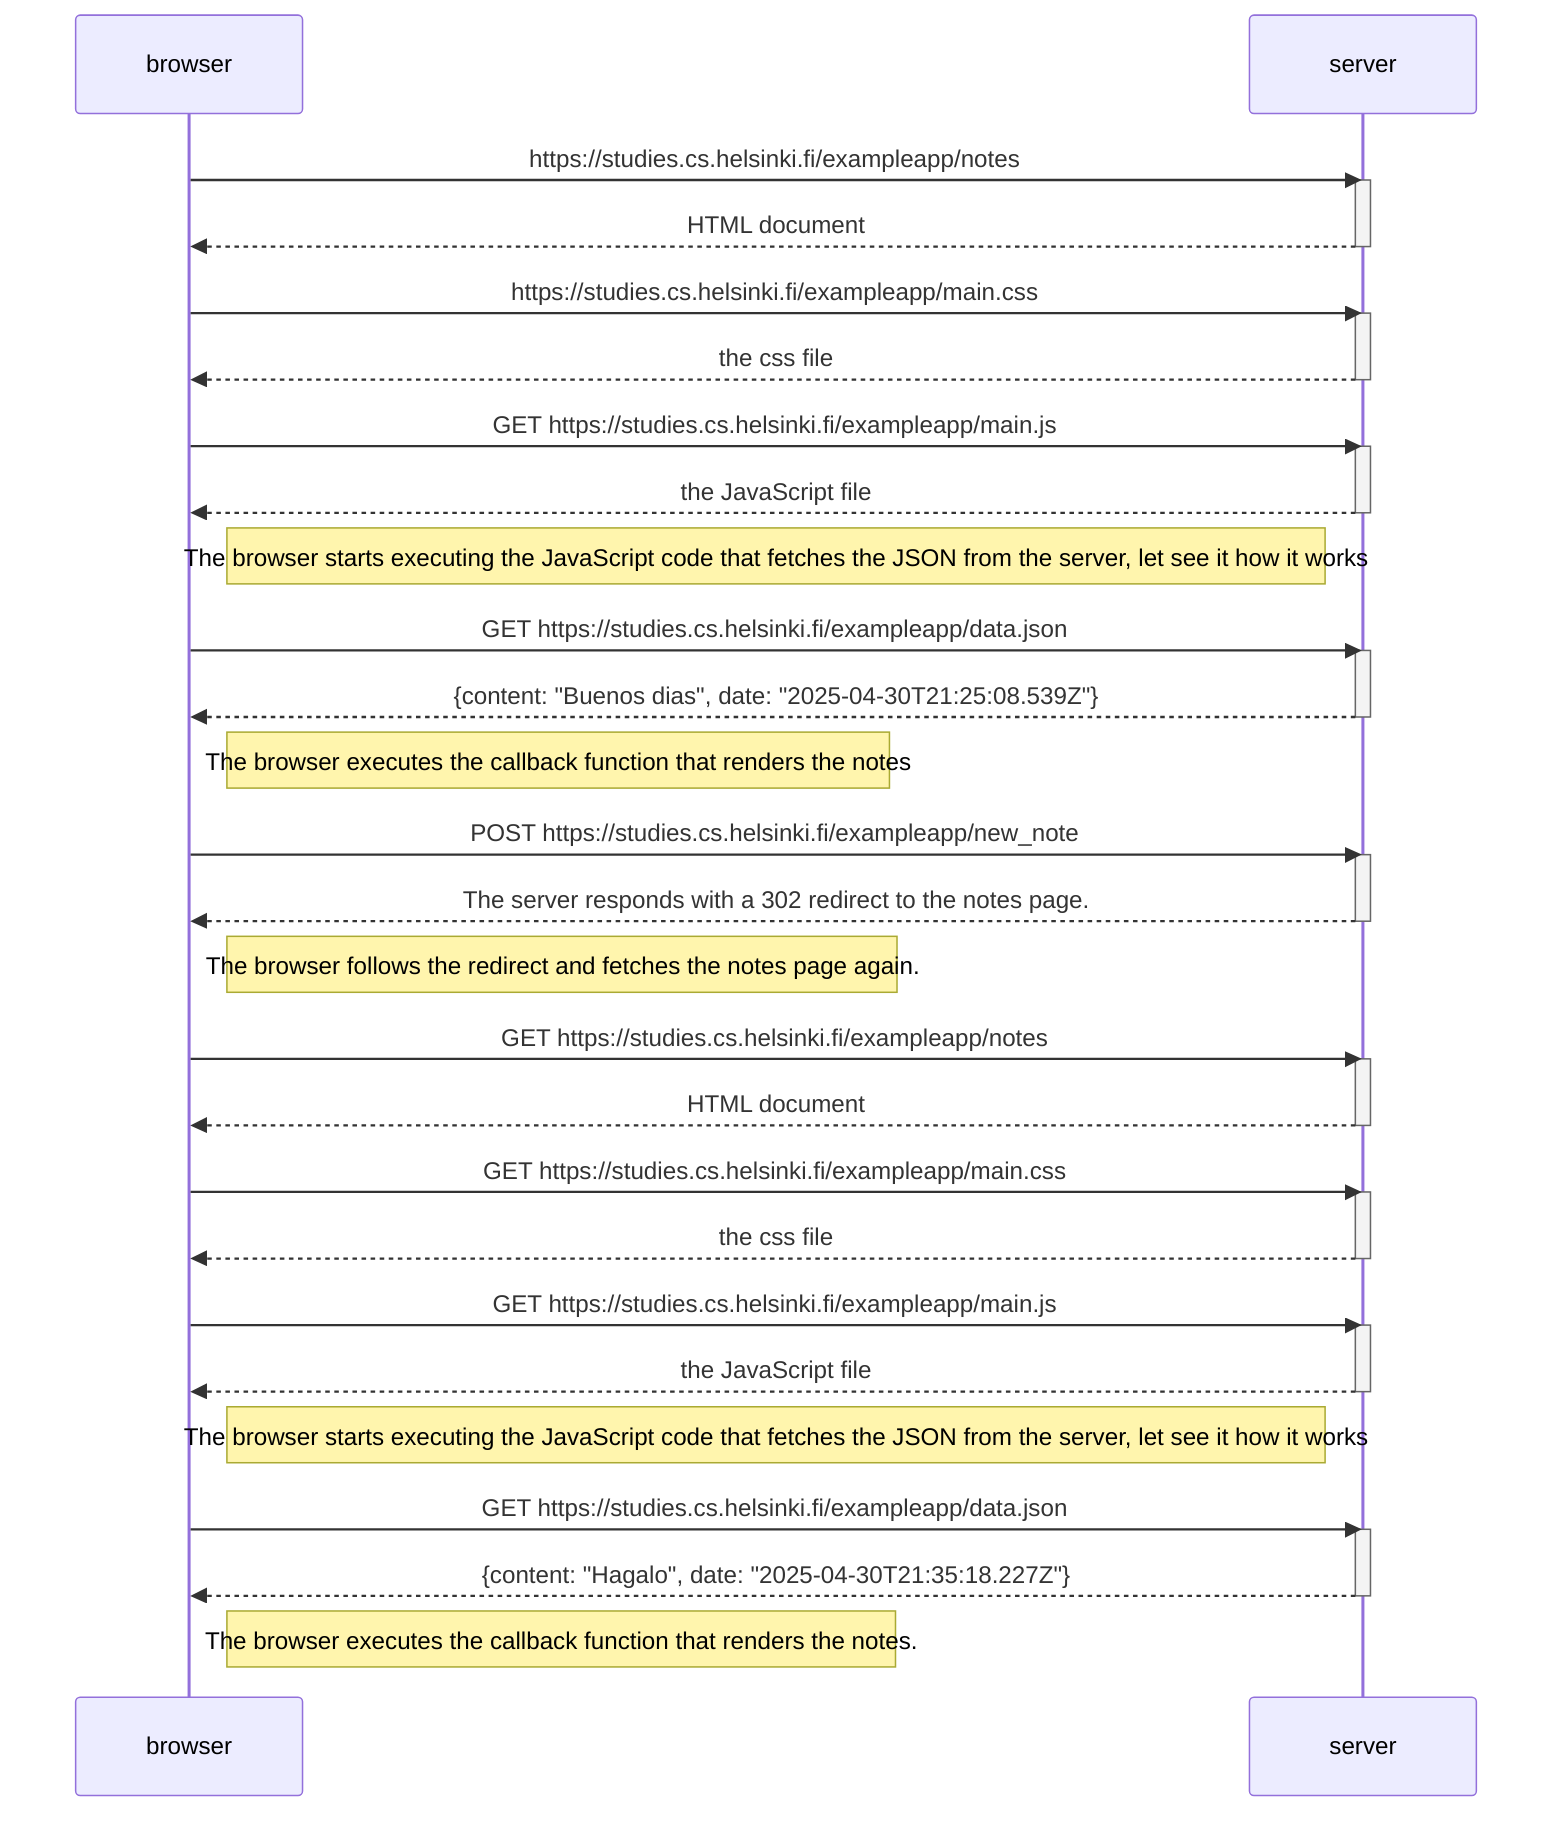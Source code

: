 sequenceDiagram
    participant browser
    participant server
    
    browser->>server: https://studies.cs.helsinki.fi/exampleapp/notes
    activate server
    server-->>browser: HTML document
    deactivate server

    browser->>server: https://studies.cs.helsinki.fi/exampleapp/main.css
    activate server
    server-->>browser: the css file
    deactivate server

    browser->>server: GET https://studies.cs.helsinki.fi/exampleapp/main.js
    activate server
    server-->>browser: the JavaScript file
    deactivate server

    Note right of browser: The browser starts executing the JavaScript code that fetches the JSON from the server, let see it how it works

    browser->>server: GET https://studies.cs.helsinki.fi/exampleapp/data.json
    activate server
    server-->>browser: {content: "Buenos dias", date: "2025-04-30T21:25:08.539Z"}
    deactivate server

    Note right of browser: The browser executes the callback function that renders the notes

    browser->>server: POST  https://studies.cs.helsinki.fi/exampleapp/new_note
    activate server
    server-->>browser: The server responds with a 302 redirect to the notes page. 
    deactivate server

    Note right of browser: The browser follows the redirect and fetches the notes page again.  

    browser->>server: GET https://studies.cs.helsinki.fi/exampleapp/notes
    activate server
    server-->>browser: HTML document
    deactivate server

    browser->>server: GET https://studies.cs.helsinki.fi/exampleapp/main.css
    activate server
    server-->>browser: the css file
    deactivate server

    browser->>server: GET https://studies.cs.helsinki.fi/exampleapp/main.js
    activate server
    server-->>browser: the JavaScript file
    deactivate server

    Note right of browser: The browser starts executing the JavaScript code that fetches the JSON from the server, let see it how it works

    browser->>server: GET https://studies.cs.helsinki.fi/exampleapp/data.json
    activate server
    server-->>browser: {content: "Hagalo", date: "2025-04-30T21:35:18.227Z"} 
    deactivate server

    Note right of browser: The browser executes the callback function that renders the notes.
